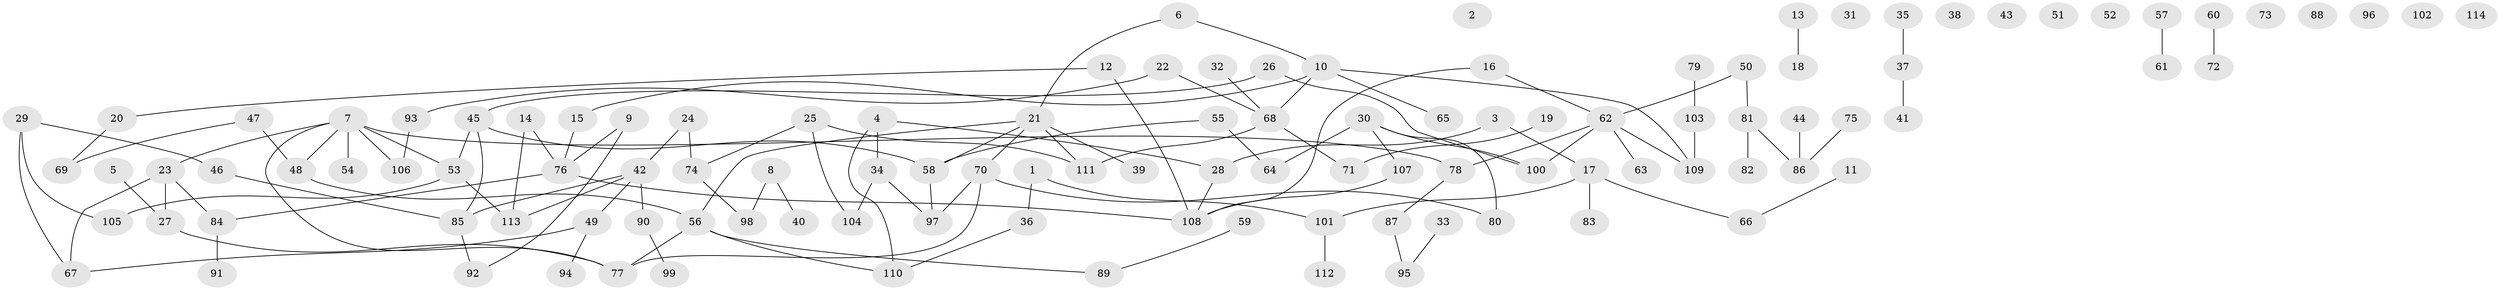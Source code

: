 // Generated by graph-tools (version 1.1) at 2025/25/03/09/25 03:25:12]
// undirected, 114 vertices, 124 edges
graph export_dot {
graph [start="1"]
  node [color=gray90,style=filled];
  1;
  2;
  3;
  4;
  5;
  6;
  7;
  8;
  9;
  10;
  11;
  12;
  13;
  14;
  15;
  16;
  17;
  18;
  19;
  20;
  21;
  22;
  23;
  24;
  25;
  26;
  27;
  28;
  29;
  30;
  31;
  32;
  33;
  34;
  35;
  36;
  37;
  38;
  39;
  40;
  41;
  42;
  43;
  44;
  45;
  46;
  47;
  48;
  49;
  50;
  51;
  52;
  53;
  54;
  55;
  56;
  57;
  58;
  59;
  60;
  61;
  62;
  63;
  64;
  65;
  66;
  67;
  68;
  69;
  70;
  71;
  72;
  73;
  74;
  75;
  76;
  77;
  78;
  79;
  80;
  81;
  82;
  83;
  84;
  85;
  86;
  87;
  88;
  89;
  90;
  91;
  92;
  93;
  94;
  95;
  96;
  97;
  98;
  99;
  100;
  101;
  102;
  103;
  104;
  105;
  106;
  107;
  108;
  109;
  110;
  111;
  112;
  113;
  114;
  1 -- 36;
  1 -- 101;
  3 -- 17;
  3 -- 28;
  4 -- 28;
  4 -- 34;
  4 -- 110;
  5 -- 27;
  6 -- 10;
  6 -- 21;
  7 -- 23;
  7 -- 48;
  7 -- 53;
  7 -- 54;
  7 -- 77;
  7 -- 78;
  7 -- 106;
  8 -- 40;
  8 -- 98;
  9 -- 76;
  9 -- 92;
  10 -- 15;
  10 -- 65;
  10 -- 68;
  10 -- 109;
  11 -- 66;
  12 -- 20;
  12 -- 108;
  13 -- 18;
  14 -- 76;
  14 -- 113;
  15 -- 76;
  16 -- 62;
  16 -- 108;
  17 -- 66;
  17 -- 83;
  17 -- 101;
  19 -- 71;
  20 -- 69;
  21 -- 39;
  21 -- 56;
  21 -- 58;
  21 -- 70;
  21 -- 111;
  22 -- 68;
  22 -- 93;
  23 -- 27;
  23 -- 67;
  23 -- 84;
  24 -- 42;
  24 -- 74;
  25 -- 74;
  25 -- 104;
  25 -- 111;
  26 -- 45;
  26 -- 100;
  27 -- 77;
  28 -- 108;
  29 -- 46;
  29 -- 67;
  29 -- 105;
  30 -- 64;
  30 -- 80;
  30 -- 100;
  30 -- 107;
  32 -- 68;
  33 -- 95;
  34 -- 97;
  34 -- 104;
  35 -- 37;
  36 -- 110;
  37 -- 41;
  42 -- 49;
  42 -- 85;
  42 -- 90;
  42 -- 113;
  44 -- 86;
  45 -- 53;
  45 -- 58;
  45 -- 85;
  46 -- 85;
  47 -- 48;
  47 -- 69;
  48 -- 56;
  49 -- 67;
  49 -- 94;
  50 -- 62;
  50 -- 81;
  53 -- 105;
  53 -- 113;
  55 -- 58;
  55 -- 64;
  56 -- 77;
  56 -- 89;
  56 -- 110;
  57 -- 61;
  58 -- 97;
  59 -- 89;
  60 -- 72;
  62 -- 63;
  62 -- 78;
  62 -- 100;
  62 -- 109;
  68 -- 71;
  68 -- 111;
  70 -- 77;
  70 -- 80;
  70 -- 97;
  74 -- 98;
  75 -- 86;
  76 -- 84;
  76 -- 108;
  78 -- 87;
  79 -- 103;
  81 -- 82;
  81 -- 86;
  84 -- 91;
  85 -- 92;
  87 -- 95;
  90 -- 99;
  93 -- 106;
  101 -- 112;
  103 -- 109;
  107 -- 108;
}
